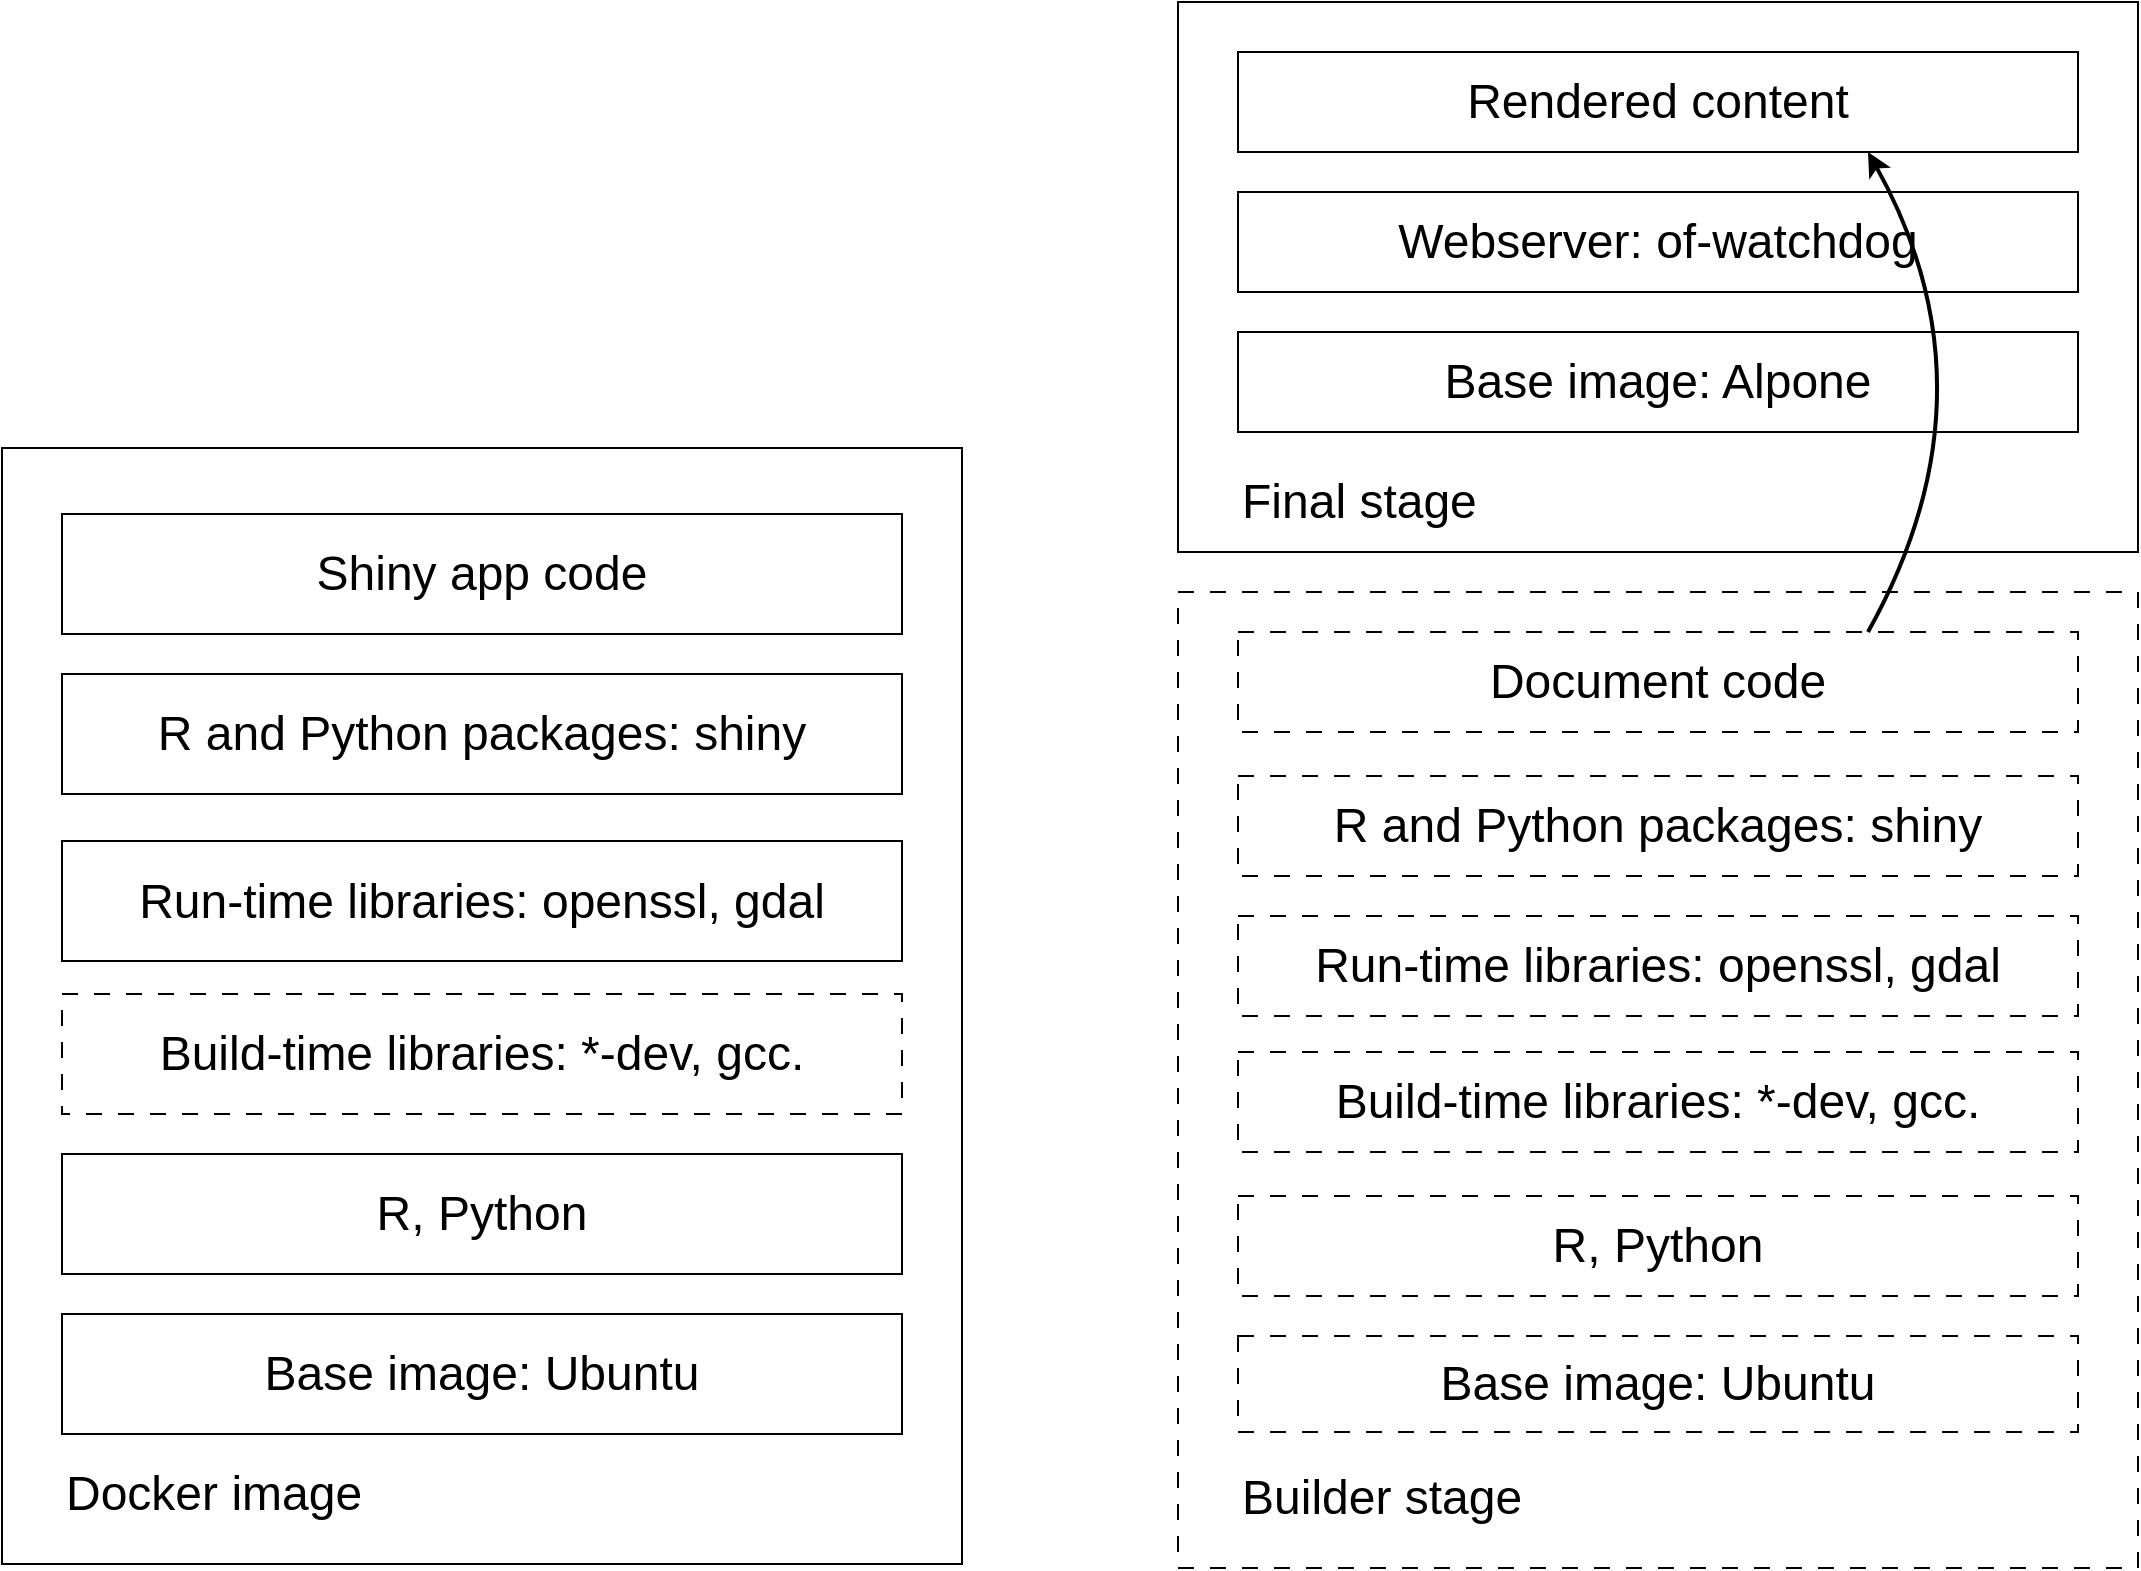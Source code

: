 <mxfile version="24.6.5" type="device">
  <diagram name="Page-1" id="POPyWMR3nqM8hn_e3dvi">
    <mxGraphModel dx="1918" dy="1258" grid="1" gridSize="10" guides="1" tooltips="1" connect="1" arrows="1" fold="1" page="1" pageScale="1" pageWidth="1169" pageHeight="827" math="0" shadow="0">
      <root>
        <mxCell id="0" />
        <mxCell id="1" parent="0" />
        <mxCell id="ayYl6s1Dmx4laIE9Qj4S-21" value="" style="rounded=0;whiteSpace=wrap;html=1;fillColor=none;" parent="1" vertex="1">
          <mxGeometry x="638" y="25" width="480" height="275" as="geometry" />
        </mxCell>
        <mxCell id="ayYl6s1Dmx4laIE9Qj4S-7" value="" style="rounded=0;whiteSpace=wrap;html=1;fillColor=none;" parent="1" vertex="1">
          <mxGeometry x="50" y="248" width="480" height="558" as="geometry" />
        </mxCell>
        <mxCell id="ayYl6s1Dmx4laIE9Qj4S-1" value="&lt;font style=&quot;font-size: 24px;&quot;&gt;Base image: Ubuntu&lt;br&gt;&lt;/font&gt;" style="rounded=0;whiteSpace=wrap;html=1;" parent="1" vertex="1">
          <mxGeometry x="80" y="681" width="420" height="60" as="geometry" />
        </mxCell>
        <mxCell id="ayYl6s1Dmx4laIE9Qj4S-2" value="&lt;font style=&quot;font-size: 24px;&quot;&gt;R, Python&lt;br&gt;&lt;/font&gt;" style="rounded=0;whiteSpace=wrap;html=1;" parent="1" vertex="1">
          <mxGeometry x="80" y="601" width="420" height="60" as="geometry" />
        </mxCell>
        <mxCell id="ayYl6s1Dmx4laIE9Qj4S-3" value="&lt;font style=&quot;font-size: 24px;&quot;&gt;Build-time libraries: *-dev, gcc.&lt;br&gt;&lt;/font&gt;" style="rounded=0;whiteSpace=wrap;html=1;dashed=1;dashPattern=8 8;" parent="1" vertex="1">
          <mxGeometry x="80" y="521" width="420" height="60" as="geometry" />
        </mxCell>
        <mxCell id="ayYl6s1Dmx4laIE9Qj4S-4" value="&lt;font style=&quot;font-size: 24px;&quot;&gt;Run-time libraries: openssl, gdal&lt;br&gt;&lt;/font&gt;" style="rounded=0;whiteSpace=wrap;html=1;" parent="1" vertex="1">
          <mxGeometry x="80" y="444.5" width="420" height="60" as="geometry" />
        </mxCell>
        <mxCell id="ayYl6s1Dmx4laIE9Qj4S-5" value="&lt;font style=&quot;font-size: 24px;&quot;&gt;R and Python packages: shiny&lt;br&gt;&lt;/font&gt;" style="rounded=0;whiteSpace=wrap;html=1;" parent="1" vertex="1">
          <mxGeometry x="80" y="361" width="420" height="60" as="geometry" />
        </mxCell>
        <mxCell id="ayYl6s1Dmx4laIE9Qj4S-6" value="&lt;font style=&quot;font-size: 24px;&quot;&gt;Shiny app code&lt;br&gt;&lt;/font&gt;" style="rounded=0;whiteSpace=wrap;html=1;" parent="1" vertex="1">
          <mxGeometry x="80" y="281" width="420" height="60" as="geometry" />
        </mxCell>
        <mxCell id="ayYl6s1Dmx4laIE9Qj4S-8" value="&lt;div align=&quot;left&quot;&gt;&lt;font style=&quot;font-size: 24px;&quot;&gt;Docker image&lt;/font&gt;&lt;/div&gt;" style="text;html=1;align=left;verticalAlign=middle;whiteSpace=wrap;rounded=0;" parent="1" vertex="1">
          <mxGeometry x="80" y="756" width="220" height="30" as="geometry" />
        </mxCell>
        <mxCell id="ayYl6s1Dmx4laIE9Qj4S-9" value="" style="rounded=0;whiteSpace=wrap;html=1;fillColor=none;dashed=1;dashPattern=8 8;" parent="1" vertex="1">
          <mxGeometry x="638" y="320" width="480" height="488" as="geometry" />
        </mxCell>
        <mxCell id="ayYl6s1Dmx4laIE9Qj4S-10" value="&lt;font style=&quot;font-size: 24px;&quot;&gt;Base image: Ubuntu&lt;br&gt;&lt;/font&gt;" style="rounded=0;whiteSpace=wrap;html=1;dashed=1;dashPattern=8 8;" parent="1" vertex="1">
          <mxGeometry x="668" y="692" width="420" height="48" as="geometry" />
        </mxCell>
        <mxCell id="ayYl6s1Dmx4laIE9Qj4S-11" value="&lt;font style=&quot;font-size: 24px;&quot;&gt;R, Python&lt;br&gt;&lt;/font&gt;" style="rounded=0;whiteSpace=wrap;html=1;dashed=1;dashPattern=8 8;" parent="1" vertex="1">
          <mxGeometry x="668" y="622" width="420" height="50" as="geometry" />
        </mxCell>
        <mxCell id="ayYl6s1Dmx4laIE9Qj4S-12" value="&lt;font style=&quot;font-size: 24px;&quot;&gt;Build-time libraries: *-dev, gcc.&lt;br&gt;&lt;/font&gt;" style="rounded=0;whiteSpace=wrap;html=1;dashed=1;dashPattern=8 8;" parent="1" vertex="1">
          <mxGeometry x="668" y="550" width="420" height="50" as="geometry" />
        </mxCell>
        <mxCell id="ayYl6s1Dmx4laIE9Qj4S-13" value="&lt;font style=&quot;font-size: 24px;&quot;&gt;Run-time libraries: openssl, gdal&lt;br&gt;&lt;/font&gt;" style="rounded=0;whiteSpace=wrap;html=1;dashed=1;dashPattern=8 8;" parent="1" vertex="1">
          <mxGeometry x="668" y="482" width="420" height="50" as="geometry" />
        </mxCell>
        <mxCell id="ayYl6s1Dmx4laIE9Qj4S-14" value="&lt;font style=&quot;font-size: 24px;&quot;&gt;R and Python packages: shiny&lt;br&gt;&lt;/font&gt;" style="rounded=0;whiteSpace=wrap;html=1;dashed=1;dashPattern=8 8;" parent="1" vertex="1">
          <mxGeometry x="668" y="412" width="420" height="50" as="geometry" />
        </mxCell>
        <mxCell id="ayYl6s1Dmx4laIE9Qj4S-15" value="&lt;font style=&quot;font-size: 24px;&quot;&gt;Document code&lt;br&gt;&lt;/font&gt;" style="rounded=0;whiteSpace=wrap;html=1;dashed=1;dashPattern=8 8;" parent="1" vertex="1">
          <mxGeometry x="668" y="340" width="420" height="50" as="geometry" />
        </mxCell>
        <mxCell id="ayYl6s1Dmx4laIE9Qj4S-16" value="&lt;div align=&quot;left&quot;&gt;&lt;font style=&quot;font-size: 24px;&quot;&gt;Builder stage&lt;/font&gt;&lt;/div&gt;" style="text;html=1;align=left;verticalAlign=middle;whiteSpace=wrap;rounded=0;" parent="1" vertex="1">
          <mxGeometry x="668" y="758" width="220" height="30" as="geometry" />
        </mxCell>
        <mxCell id="ayYl6s1Dmx4laIE9Qj4S-17" value="&lt;font style=&quot;font-size: 24px;&quot;&gt;Rendered content&lt;br&gt;&lt;/font&gt;" style="rounded=0;whiteSpace=wrap;html=1;" parent="1" vertex="1">
          <mxGeometry x="668" y="50" width="420" height="50" as="geometry" />
        </mxCell>
        <mxCell id="ayYl6s1Dmx4laIE9Qj4S-18" value="&lt;div align=&quot;left&quot;&gt;&lt;font style=&quot;font-size: 24px;&quot;&gt;Final stage&lt;/font&gt;&lt;/div&gt;" style="text;html=1;align=left;verticalAlign=middle;whiteSpace=wrap;rounded=0;" parent="1" vertex="1">
          <mxGeometry x="668" y="260" width="220" height="30" as="geometry" />
        </mxCell>
        <mxCell id="ayYl6s1Dmx4laIE9Qj4S-19" value="&lt;font style=&quot;font-size: 24px;&quot;&gt;Webserver: of-watchdog&lt;br&gt;&lt;/font&gt;" style="rounded=0;whiteSpace=wrap;html=1;" parent="1" vertex="1">
          <mxGeometry x="668" y="120" width="420" height="50" as="geometry" />
        </mxCell>
        <mxCell id="ayYl6s1Dmx4laIE9Qj4S-20" value="&lt;font style=&quot;font-size: 24px;&quot;&gt;Base image: Alpone&lt;br&gt;&lt;/font&gt;" style="rounded=0;whiteSpace=wrap;html=1;" parent="1" vertex="1">
          <mxGeometry x="668" y="190" width="420" height="50" as="geometry" />
        </mxCell>
        <mxCell id="ayYl6s1Dmx4laIE9Qj4S-23" value="" style="endArrow=classic;html=1;rounded=0;entryX=0.75;entryY=1;entryDx=0;entryDy=0;exitX=0.75;exitY=0;exitDx=0;exitDy=0;curved=1;strokeWidth=2;" parent="1" source="ayYl6s1Dmx4laIE9Qj4S-15" target="ayYl6s1Dmx4laIE9Qj4S-17" edge="1">
          <mxGeometry width="50" height="50" relative="1" as="geometry">
            <mxPoint x="1020" y="340" as="sourcePoint" />
            <mxPoint x="1070" y="290" as="targetPoint" />
            <Array as="points">
              <mxPoint x="1050" y="220" />
            </Array>
          </mxGeometry>
        </mxCell>
      </root>
    </mxGraphModel>
  </diagram>
</mxfile>
